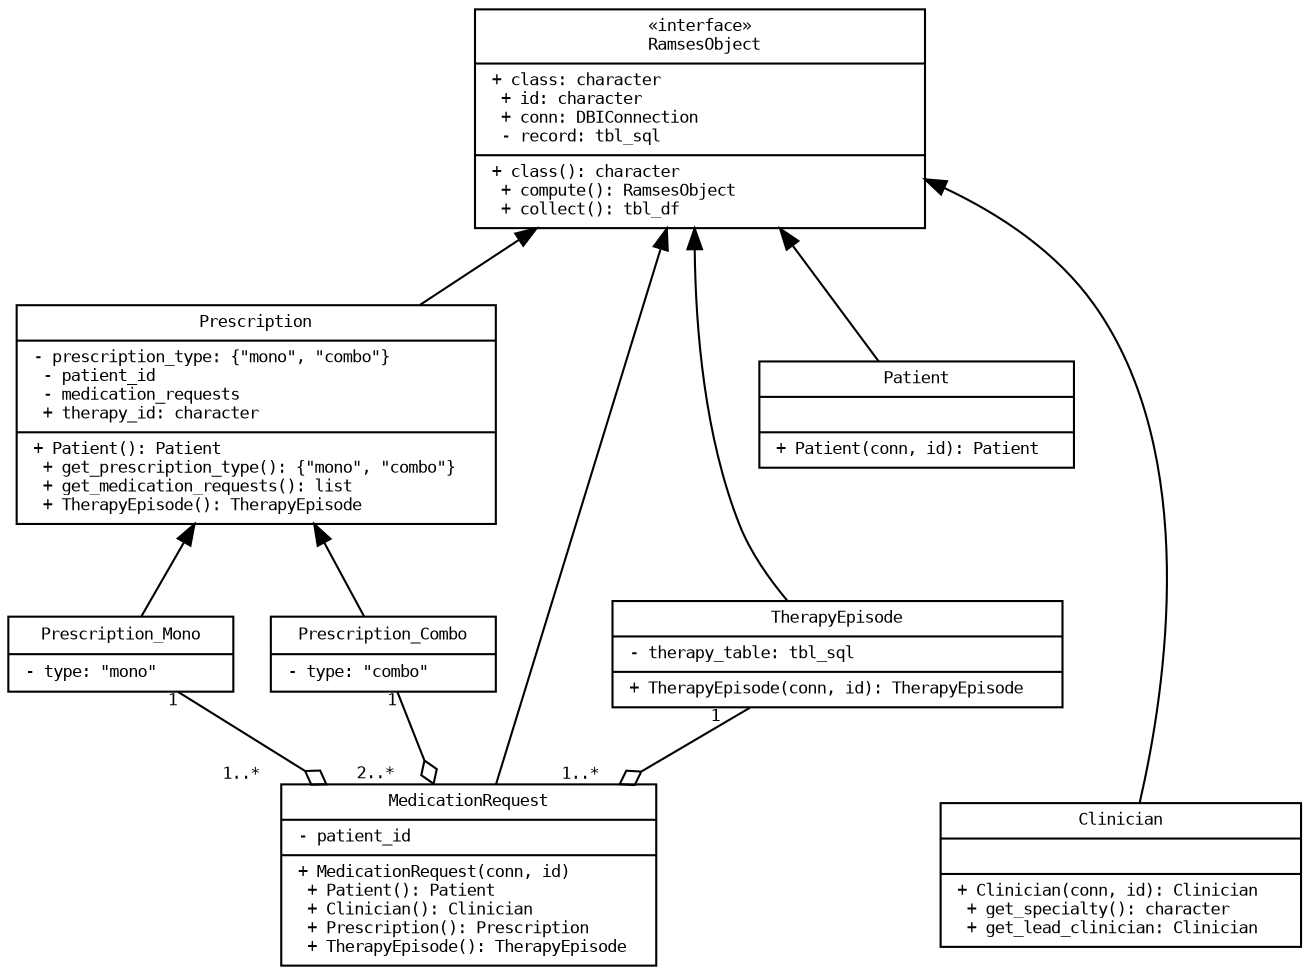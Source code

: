 digraph G {
  fontsize = 8

  node [
          fontname = "monospace"
          fontsize = 8
          shape = "record"
          width = 1.5
  ]

  edge [
          fontname = "monospace"
          fontsize = 8
  ]

# arrowheads
# Association open
# Inheritance empty
# Realisation/implementation empty + style=dashed
# Dependency open + style=dashed
# Aggregation odiamond
# Composition diamond


# Interface
RamsesObject [
  width = 3
  label = "{«interface»\n
  RamsesObject|
  + class: character\l
  + id: character\l
  + conn: DBIConnection\l
  - record: tbl_sql\l|
  
  + class(): character\l
  + compute(): RamsesObject\l
  + collect(): tbl_df\l}"
]

Prescription [
  width = 3.2
  label = "{Prescription|
  - prescription_type: \{\"mono\", \"combo\"\}\l
  - patient_id\l
  - medication_requests\l
  + therapy_id: character\l|
  
  + Patient(): Patient\l
  + get_prescription_type(): \{\"mono\", \"combo\"\}\l
  + get_medication_requests(): list\l
  + TherapyEpisode(): TherapyEpisode\l}"
]

Prescription_Mono [
  label = "{Prescription_Mono|
  - type: \"mono\"\l
  }"
]

Prescription_Combo [
  label = "{Prescription_Combo|
  - type: \"combo\"\l
  }"
]

MedicationRequest [
  width = 2.5
  label = "{MedicationRequest|
  - patient_id\l|
  
  + MedicationRequest(conn, id)\l
  + Patient(): Patient\l
  + Clinician(): Clinician\l
  + Prescription(): Prescription\l
  + TherapyEpisode(): TherapyEpisode\l}"
]

TherapyEpisode [
  width = 3
  label = "{TherapyEpisode|
  - therapy_table: tbl_sql\l|
  
  + TherapyEpisode(conn, id): TherapyEpisode\l}"
]

Patient [
  width = 2.1
  label = "{Patient|
  \l|
  + Patient(conn, id): Patient\l}"
]

Clinician [
  width = 2.4
  label = "{Clinician|
  \l|
  + Clinician(conn, id): Clinician\l
  + get_specialty(): character\l
  + get_lead_clinician: Clinician\l}"
]

/*
TherapyList [
label = "{TherapyList|\l+ id: list\l+ type: \"therapy-list\"\l- TherapyTable: tbl\l+ lazy_status: boolean\l|+ fetch(): data.frame\l + therapy_table(): list\l}"
]
*/


RamsesObject -> Prescription [dir=back]
Prescription -> Prescription_Mono [dir=back]
Prescription -> Prescription_Combo [dir=back]
RamsesObject -> MedicationRequest [dir=back]

RamsesObject -> Patient [dir=back]
RamsesObject -> Clinician [dir=back]
RamsesObject -> TherapyEpisode [dir=back]

TherapyEpisode -> MedicationRequest [ constraint=false
  arrowhead=odiamond
  headlabel = "1..*  "
  taillabel = "1   "]
Prescription_Mono -> MedicationRequest [ constraint=false
  arrowhead=odiamond
  headlabel = "1..*       "
  taillabel = "1"]
Prescription_Combo -> MedicationRequest [
  arrowhead=odiamond
  headlabel = "2..*    "
  taillabel = "1"]


Patient -> Clinician [ style = invis ]; 
TherapyEpisode -> Clinician  [ style = invis ]; 
Patient -> TherapyEpisode  [ style = invis ]; 


/*
TherapyEpisode -> TherapyList [constraint=false
  arrowtail=odiamond
  headlabel = "2..*  "
  taillabel = "0..*  "]
*/  
}